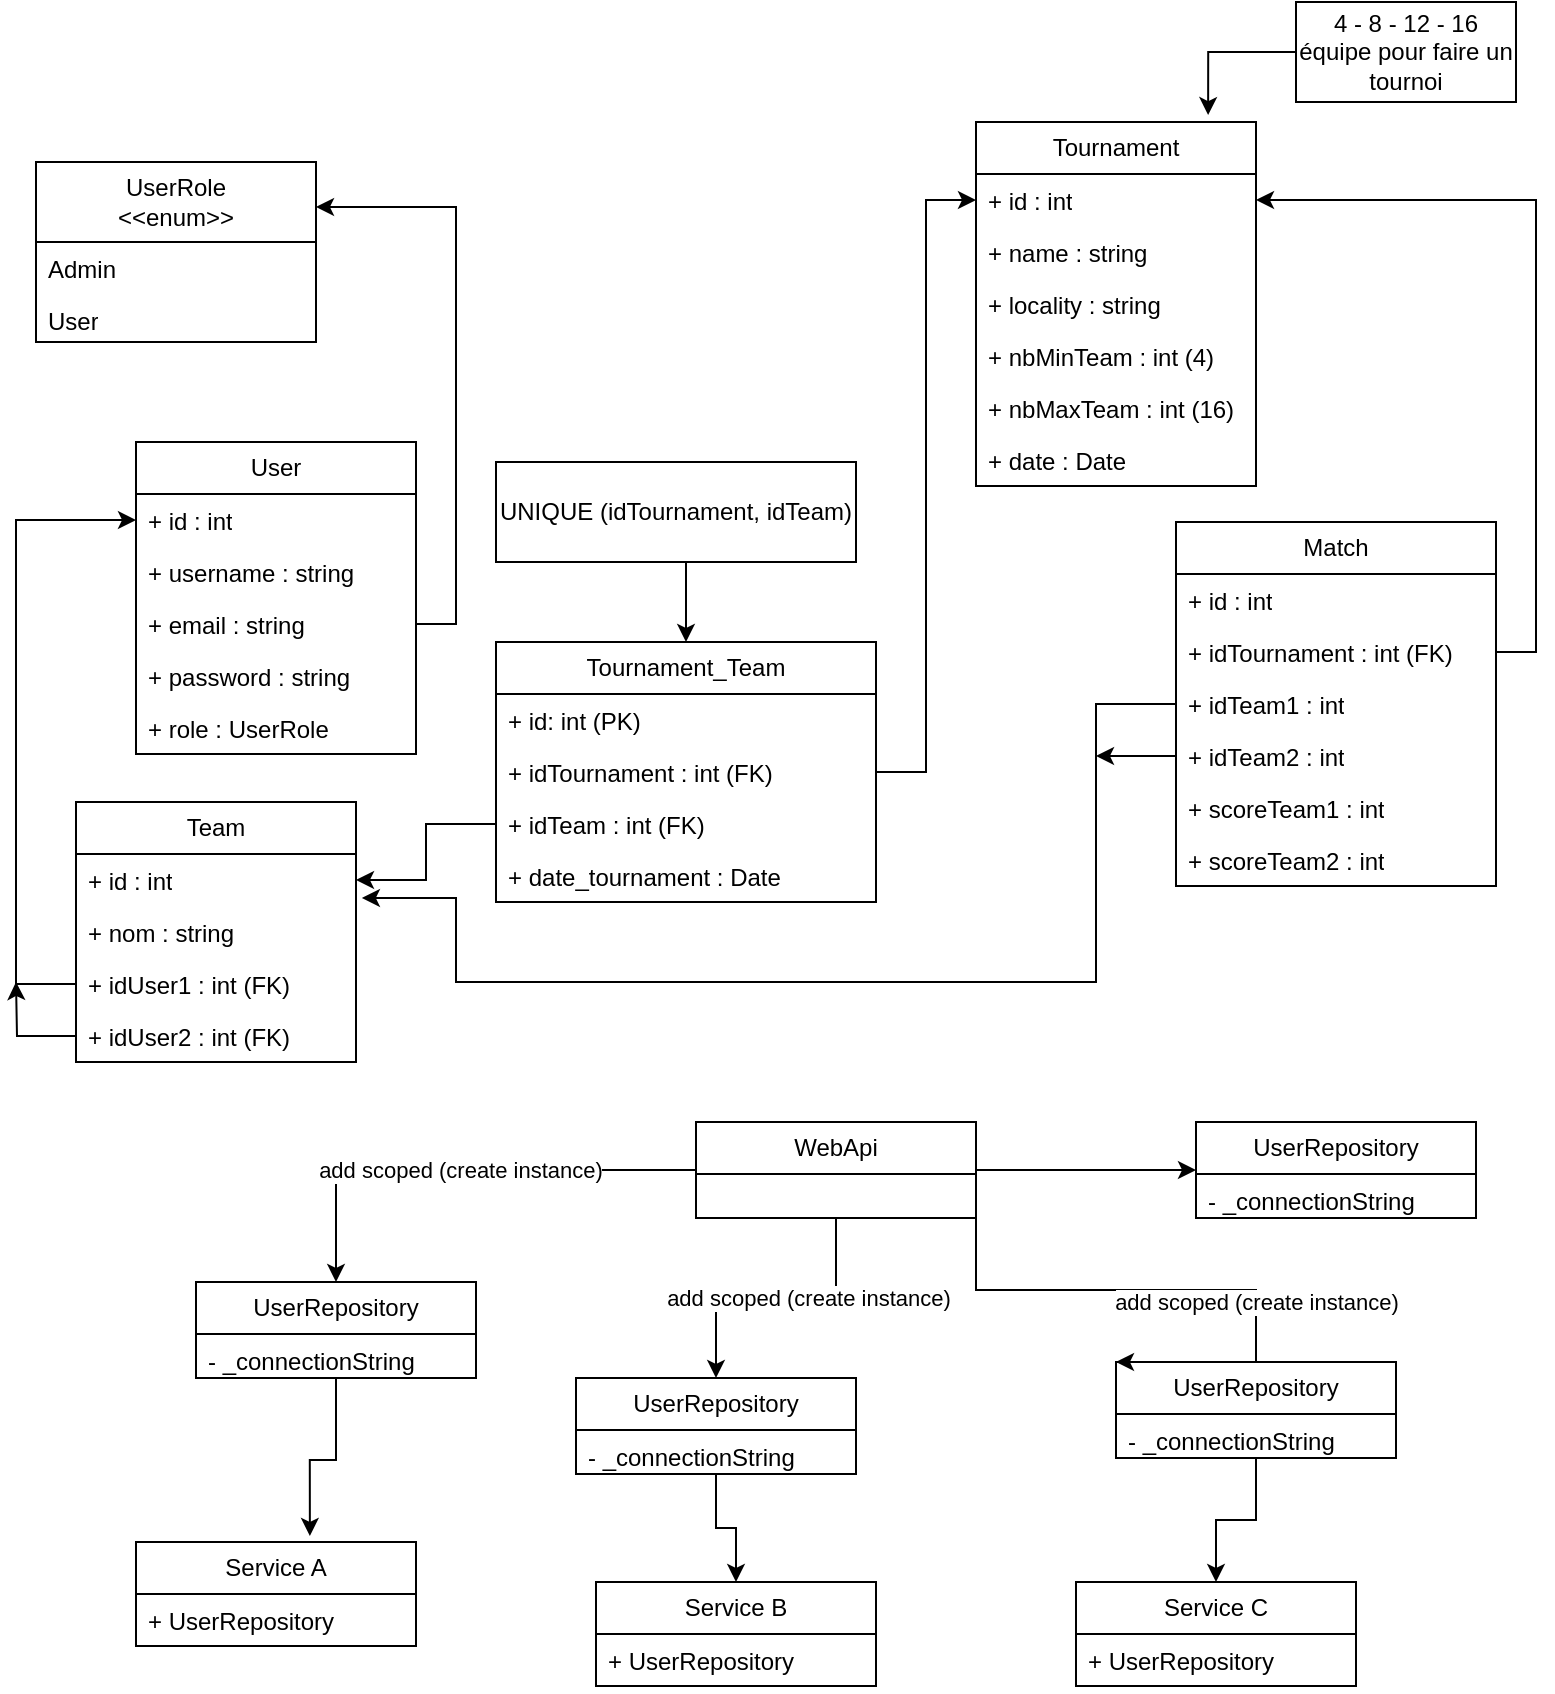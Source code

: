 <mxfile version="28.1.2">
  <diagram name="Page-1" id="xdn6Z6KSBt-Gp4CqZe9T">
    <mxGraphModel dx="1665" dy="849" grid="1" gridSize="10" guides="1" tooltips="1" connect="1" arrows="1" fold="1" page="1" pageScale="1" pageWidth="827" pageHeight="1169" math="0" shadow="0">
      <root>
        <mxCell id="0" />
        <mxCell id="1" parent="0" />
        <mxCell id="Y6cidYwezNrs-eOszlJ7-1" value="User" style="swimlane;fontStyle=0;childLayout=stackLayout;horizontal=1;startSize=26;fillColor=none;horizontalStack=0;resizeParent=1;resizeParentMax=0;resizeLast=0;collapsible=1;marginBottom=0;whiteSpace=wrap;html=1;" vertex="1" parent="1">
          <mxGeometry x="100" y="290" width="140" height="156" as="geometry" />
        </mxCell>
        <mxCell id="Y6cidYwezNrs-eOszlJ7-2" value="+ id : int" style="text;strokeColor=none;fillColor=none;align=left;verticalAlign=top;spacingLeft=4;spacingRight=4;overflow=hidden;rotatable=0;points=[[0,0.5],[1,0.5]];portConstraint=eastwest;whiteSpace=wrap;html=1;" vertex="1" parent="Y6cidYwezNrs-eOszlJ7-1">
          <mxGeometry y="26" width="140" height="26" as="geometry" />
        </mxCell>
        <mxCell id="Y6cidYwezNrs-eOszlJ7-3" value="+ username : string" style="text;strokeColor=none;fillColor=none;align=left;verticalAlign=top;spacingLeft=4;spacingRight=4;overflow=hidden;rotatable=0;points=[[0,0.5],[1,0.5]];portConstraint=eastwest;whiteSpace=wrap;html=1;" vertex="1" parent="Y6cidYwezNrs-eOszlJ7-1">
          <mxGeometry y="52" width="140" height="26" as="geometry" />
        </mxCell>
        <mxCell id="Y6cidYwezNrs-eOszlJ7-55" value="+ email : string" style="text;strokeColor=none;fillColor=none;align=left;verticalAlign=top;spacingLeft=4;spacingRight=4;overflow=hidden;rotatable=0;points=[[0,0.5],[1,0.5]];portConstraint=eastwest;whiteSpace=wrap;html=1;" vertex="1" parent="Y6cidYwezNrs-eOszlJ7-1">
          <mxGeometry y="78" width="140" height="26" as="geometry" />
        </mxCell>
        <mxCell id="Y6cidYwezNrs-eOszlJ7-56" value="+ password : string" style="text;strokeColor=none;fillColor=none;align=left;verticalAlign=top;spacingLeft=4;spacingRight=4;overflow=hidden;rotatable=0;points=[[0,0.5],[1,0.5]];portConstraint=eastwest;whiteSpace=wrap;html=1;" vertex="1" parent="Y6cidYwezNrs-eOszlJ7-1">
          <mxGeometry y="104" width="140" height="26" as="geometry" />
        </mxCell>
        <mxCell id="Y6cidYwezNrs-eOszlJ7-4" value="+ role : UserRole" style="text;strokeColor=none;fillColor=none;align=left;verticalAlign=top;spacingLeft=4;spacingRight=4;overflow=hidden;rotatable=0;points=[[0,0.5],[1,0.5]];portConstraint=eastwest;whiteSpace=wrap;html=1;" vertex="1" parent="Y6cidYwezNrs-eOszlJ7-1">
          <mxGeometry y="130" width="140" height="26" as="geometry" />
        </mxCell>
        <mxCell id="Y6cidYwezNrs-eOszlJ7-5" value="UserRole&lt;div&gt;&amp;lt;&amp;lt;enum&amp;gt;&amp;gt;&lt;/div&gt;" style="swimlane;fontStyle=0;childLayout=stackLayout;horizontal=1;startSize=40;fillColor=none;horizontalStack=0;resizeParent=1;resizeParentMax=0;resizeLast=0;collapsible=1;marginBottom=0;whiteSpace=wrap;html=1;" vertex="1" parent="1">
          <mxGeometry x="50" y="150" width="140" height="90" as="geometry" />
        </mxCell>
        <mxCell id="Y6cidYwezNrs-eOszlJ7-7" value="Admin" style="text;strokeColor=none;fillColor=none;align=left;verticalAlign=top;spacingLeft=4;spacingRight=4;overflow=hidden;rotatable=0;points=[[0,0.5],[1,0.5]];portConstraint=eastwest;whiteSpace=wrap;html=1;" vertex="1" parent="Y6cidYwezNrs-eOszlJ7-5">
          <mxGeometry y="40" width="140" height="26" as="geometry" />
        </mxCell>
        <mxCell id="Y6cidYwezNrs-eOszlJ7-8" value="User" style="text;strokeColor=none;fillColor=none;align=left;verticalAlign=top;spacingLeft=4;spacingRight=4;overflow=hidden;rotatable=0;points=[[0,0.5],[1,0.5]];portConstraint=eastwest;whiteSpace=wrap;html=1;" vertex="1" parent="Y6cidYwezNrs-eOszlJ7-5">
          <mxGeometry y="66" width="140" height="24" as="geometry" />
        </mxCell>
        <mxCell id="Y6cidYwezNrs-eOszlJ7-10" style="edgeStyle=orthogonalEdgeStyle;rounded=0;orthogonalLoop=1;jettySize=auto;html=1;entryX=1;entryY=0.25;entryDx=0;entryDy=0;exitX=1;exitY=0.5;exitDx=0;exitDy=0;" edge="1" parent="1" source="Y6cidYwezNrs-eOszlJ7-4" target="Y6cidYwezNrs-eOszlJ7-5">
          <mxGeometry relative="1" as="geometry">
            <mxPoint x="60" y="410" as="sourcePoint" />
            <Array as="points">
              <mxPoint x="260" y="381" />
              <mxPoint x="260" y="173" />
            </Array>
          </mxGeometry>
        </mxCell>
        <mxCell id="Y6cidYwezNrs-eOszlJ7-11" value="Tournament" style="swimlane;fontStyle=0;childLayout=stackLayout;horizontal=1;startSize=26;fillColor=none;horizontalStack=0;resizeParent=1;resizeParentMax=0;resizeLast=0;collapsible=1;marginBottom=0;whiteSpace=wrap;html=1;" vertex="1" parent="1">
          <mxGeometry x="520" y="130" width="140" height="182" as="geometry" />
        </mxCell>
        <mxCell id="Y6cidYwezNrs-eOszlJ7-12" value="+ id : int" style="text;strokeColor=none;fillColor=none;align=left;verticalAlign=top;spacingLeft=4;spacingRight=4;overflow=hidden;rotatable=0;points=[[0,0.5],[1,0.5]];portConstraint=eastwest;whiteSpace=wrap;html=1;" vertex="1" parent="Y6cidYwezNrs-eOszlJ7-11">
          <mxGeometry y="26" width="140" height="26" as="geometry" />
        </mxCell>
        <mxCell id="Y6cidYwezNrs-eOszlJ7-13" value="+ name : string" style="text;strokeColor=none;fillColor=none;align=left;verticalAlign=top;spacingLeft=4;spacingRight=4;overflow=hidden;rotatable=0;points=[[0,0.5],[1,0.5]];portConstraint=eastwest;whiteSpace=wrap;html=1;" vertex="1" parent="Y6cidYwezNrs-eOszlJ7-11">
          <mxGeometry y="52" width="140" height="26" as="geometry" />
        </mxCell>
        <mxCell id="Y6cidYwezNrs-eOszlJ7-14" value="+ locality : string" style="text;strokeColor=none;fillColor=none;align=left;verticalAlign=top;spacingLeft=4;spacingRight=4;overflow=hidden;rotatable=0;points=[[0,0.5],[1,0.5]];portConstraint=eastwest;whiteSpace=wrap;html=1;" vertex="1" parent="Y6cidYwezNrs-eOszlJ7-11">
          <mxGeometry y="78" width="140" height="26" as="geometry" />
        </mxCell>
        <mxCell id="Y6cidYwezNrs-eOszlJ7-20" value="+ nbMinTeam : int (4)" style="text;strokeColor=none;fillColor=none;align=left;verticalAlign=top;spacingLeft=4;spacingRight=4;overflow=hidden;rotatable=0;points=[[0,0.5],[1,0.5]];portConstraint=eastwest;whiteSpace=wrap;html=1;" vertex="1" parent="Y6cidYwezNrs-eOszlJ7-11">
          <mxGeometry y="104" width="140" height="26" as="geometry" />
        </mxCell>
        <mxCell id="Y6cidYwezNrs-eOszlJ7-21" value="+ nbMaxTeam : int (16)" style="text;strokeColor=none;fillColor=none;align=left;verticalAlign=top;spacingLeft=4;spacingRight=4;overflow=hidden;rotatable=0;points=[[0,0.5],[1,0.5]];portConstraint=eastwest;whiteSpace=wrap;html=1;" vertex="1" parent="Y6cidYwezNrs-eOszlJ7-11">
          <mxGeometry y="130" width="140" height="26" as="geometry" />
        </mxCell>
        <mxCell id="Y6cidYwezNrs-eOszlJ7-45" value="+ date : Date" style="text;strokeColor=none;fillColor=none;align=left;verticalAlign=top;spacingLeft=4;spacingRight=4;overflow=hidden;rotatable=0;points=[[0,0.5],[1,0.5]];portConstraint=eastwest;whiteSpace=wrap;html=1;" vertex="1" parent="Y6cidYwezNrs-eOszlJ7-11">
          <mxGeometry y="156" width="140" height="26" as="geometry" />
        </mxCell>
        <mxCell id="Y6cidYwezNrs-eOszlJ7-15" value="Match" style="swimlane;fontStyle=0;childLayout=stackLayout;horizontal=1;startSize=26;fillColor=none;horizontalStack=0;resizeParent=1;resizeParentMax=0;resizeLast=0;collapsible=1;marginBottom=0;whiteSpace=wrap;html=1;" vertex="1" parent="1">
          <mxGeometry x="620" y="330" width="160" height="182" as="geometry" />
        </mxCell>
        <mxCell id="Y6cidYwezNrs-eOszlJ7-16" value="+ id : int" style="text;strokeColor=none;fillColor=none;align=left;verticalAlign=top;spacingLeft=4;spacingRight=4;overflow=hidden;rotatable=0;points=[[0,0.5],[1,0.5]];portConstraint=eastwest;whiteSpace=wrap;html=1;" vertex="1" parent="Y6cidYwezNrs-eOszlJ7-15">
          <mxGeometry y="26" width="160" height="26" as="geometry" />
        </mxCell>
        <mxCell id="Y6cidYwezNrs-eOszlJ7-17" value="+ idTournament : int (FK)" style="text;strokeColor=none;fillColor=none;align=left;verticalAlign=top;spacingLeft=4;spacingRight=4;overflow=hidden;rotatable=0;points=[[0,0.5],[1,0.5]];portConstraint=eastwest;whiteSpace=wrap;html=1;" vertex="1" parent="Y6cidYwezNrs-eOszlJ7-15">
          <mxGeometry y="52" width="160" height="26" as="geometry" />
        </mxCell>
        <mxCell id="Y6cidYwezNrs-eOszlJ7-18" value="+ idTeam1 : int" style="text;strokeColor=none;fillColor=none;align=left;verticalAlign=top;spacingLeft=4;spacingRight=4;overflow=hidden;rotatable=0;points=[[0,0.5],[1,0.5]];portConstraint=eastwest;whiteSpace=wrap;html=1;" vertex="1" parent="Y6cidYwezNrs-eOszlJ7-15">
          <mxGeometry y="78" width="160" height="26" as="geometry" />
        </mxCell>
        <mxCell id="Y6cidYwezNrs-eOszlJ7-52" style="edgeStyle=orthogonalEdgeStyle;rounded=0;orthogonalLoop=1;jettySize=auto;html=1;exitX=0;exitY=0.5;exitDx=0;exitDy=0;" edge="1" parent="Y6cidYwezNrs-eOszlJ7-15" source="Y6cidYwezNrs-eOszlJ7-29">
          <mxGeometry relative="1" as="geometry">
            <mxPoint x="-40" y="117" as="targetPoint" />
          </mxGeometry>
        </mxCell>
        <mxCell id="Y6cidYwezNrs-eOszlJ7-29" value="+ idTeam2 : int" style="text;strokeColor=none;fillColor=none;align=left;verticalAlign=top;spacingLeft=4;spacingRight=4;overflow=hidden;rotatable=0;points=[[0,0.5],[1,0.5]];portConstraint=eastwest;whiteSpace=wrap;html=1;" vertex="1" parent="Y6cidYwezNrs-eOszlJ7-15">
          <mxGeometry y="104" width="160" height="26" as="geometry" />
        </mxCell>
        <mxCell id="Y6cidYwezNrs-eOszlJ7-53" value="+ scoreTeam1 : int" style="text;strokeColor=none;fillColor=none;align=left;verticalAlign=top;spacingLeft=4;spacingRight=4;overflow=hidden;rotatable=0;points=[[0,0.5],[1,0.5]];portConstraint=eastwest;whiteSpace=wrap;html=1;" vertex="1" parent="Y6cidYwezNrs-eOszlJ7-15">
          <mxGeometry y="130" width="160" height="26" as="geometry" />
        </mxCell>
        <mxCell id="Y6cidYwezNrs-eOszlJ7-54" value="+ scoreTeam2 : int" style="text;strokeColor=none;fillColor=none;align=left;verticalAlign=top;spacingLeft=4;spacingRight=4;overflow=hidden;rotatable=0;points=[[0,0.5],[1,0.5]];portConstraint=eastwest;whiteSpace=wrap;html=1;" vertex="1" parent="Y6cidYwezNrs-eOszlJ7-15">
          <mxGeometry y="156" width="160" height="26" as="geometry" />
        </mxCell>
        <mxCell id="Y6cidYwezNrs-eOszlJ7-19" style="edgeStyle=orthogonalEdgeStyle;rounded=0;orthogonalLoop=1;jettySize=auto;html=1;entryX=1;entryY=0.5;entryDx=0;entryDy=0;exitX=1;exitY=0.5;exitDx=0;exitDy=0;" edge="1" parent="1" source="Y6cidYwezNrs-eOszlJ7-17" target="Y6cidYwezNrs-eOszlJ7-12">
          <mxGeometry relative="1" as="geometry" />
        </mxCell>
        <mxCell id="Y6cidYwezNrs-eOszlJ7-23" value="4 - 8 - 12 - 16&lt;div&gt;équipe pour faire un tournoi&lt;/div&gt;" style="html=1;whiteSpace=wrap;" vertex="1" parent="1">
          <mxGeometry x="680" y="70" width="110" height="50" as="geometry" />
        </mxCell>
        <mxCell id="Y6cidYwezNrs-eOszlJ7-24" style="edgeStyle=orthogonalEdgeStyle;rounded=0;orthogonalLoop=1;jettySize=auto;html=1;entryX=0.829;entryY=-0.019;entryDx=0;entryDy=0;entryPerimeter=0;" edge="1" parent="1" source="Y6cidYwezNrs-eOszlJ7-23" target="Y6cidYwezNrs-eOszlJ7-11">
          <mxGeometry relative="1" as="geometry" />
        </mxCell>
        <mxCell id="Y6cidYwezNrs-eOszlJ7-25" value="Team" style="swimlane;fontStyle=0;childLayout=stackLayout;horizontal=1;startSize=26;fillColor=none;horizontalStack=0;resizeParent=1;resizeParentMax=0;resizeLast=0;collapsible=1;marginBottom=0;whiteSpace=wrap;html=1;" vertex="1" parent="1">
          <mxGeometry x="70" y="470" width="140" height="130" as="geometry" />
        </mxCell>
        <mxCell id="Y6cidYwezNrs-eOszlJ7-26" value="+ id : int" style="text;strokeColor=none;fillColor=none;align=left;verticalAlign=top;spacingLeft=4;spacingRight=4;overflow=hidden;rotatable=0;points=[[0,0.5],[1,0.5]];portConstraint=eastwest;whiteSpace=wrap;html=1;" vertex="1" parent="Y6cidYwezNrs-eOszlJ7-25">
          <mxGeometry y="26" width="140" height="26" as="geometry" />
        </mxCell>
        <mxCell id="Y6cidYwezNrs-eOszlJ7-27" value="+ nom : string" style="text;strokeColor=none;fillColor=none;align=left;verticalAlign=top;spacingLeft=4;spacingRight=4;overflow=hidden;rotatable=0;points=[[0,0.5],[1,0.5]];portConstraint=eastwest;whiteSpace=wrap;html=1;" vertex="1" parent="Y6cidYwezNrs-eOszlJ7-25">
          <mxGeometry y="52" width="140" height="26" as="geometry" />
        </mxCell>
        <mxCell id="Y6cidYwezNrs-eOszlJ7-46" value="+ idUser1 : int (FK)" style="text;strokeColor=none;fillColor=none;align=left;verticalAlign=top;spacingLeft=4;spacingRight=4;overflow=hidden;rotatable=0;points=[[0,0.5],[1,0.5]];portConstraint=eastwest;whiteSpace=wrap;html=1;" vertex="1" parent="Y6cidYwezNrs-eOszlJ7-25">
          <mxGeometry y="78" width="140" height="26" as="geometry" />
        </mxCell>
        <mxCell id="Y6cidYwezNrs-eOszlJ7-50" style="edgeStyle=orthogonalEdgeStyle;rounded=0;orthogonalLoop=1;jettySize=auto;html=1;" edge="1" parent="Y6cidYwezNrs-eOszlJ7-25" source="Y6cidYwezNrs-eOszlJ7-47">
          <mxGeometry relative="1" as="geometry">
            <mxPoint x="-30" y="90" as="targetPoint" />
          </mxGeometry>
        </mxCell>
        <mxCell id="Y6cidYwezNrs-eOszlJ7-47" value="+ idUser2 : int (FK)" style="text;strokeColor=none;fillColor=none;align=left;verticalAlign=top;spacingLeft=4;spacingRight=4;overflow=hidden;rotatable=0;points=[[0,0.5],[1,0.5]];portConstraint=eastwest;whiteSpace=wrap;html=1;" vertex="1" parent="Y6cidYwezNrs-eOszlJ7-25">
          <mxGeometry y="104" width="140" height="26" as="geometry" />
        </mxCell>
        <mxCell id="Y6cidYwezNrs-eOszlJ7-33" value="Tournament_Team" style="swimlane;fontStyle=0;childLayout=stackLayout;horizontal=1;startSize=26;fillColor=none;horizontalStack=0;resizeParent=1;resizeParentMax=0;resizeLast=0;collapsible=1;marginBottom=0;whiteSpace=wrap;html=1;" vertex="1" parent="1">
          <mxGeometry x="280" y="390" width="190" height="130" as="geometry" />
        </mxCell>
        <mxCell id="Y6cidYwezNrs-eOszlJ7-38" value="+ id: int (PK)" style="text;strokeColor=none;fillColor=none;align=left;verticalAlign=top;spacingLeft=4;spacingRight=4;overflow=hidden;rotatable=0;points=[[0,0.5],[1,0.5]];portConstraint=eastwest;whiteSpace=wrap;html=1;" vertex="1" parent="Y6cidYwezNrs-eOszlJ7-33">
          <mxGeometry y="26" width="190" height="26" as="geometry" />
        </mxCell>
        <mxCell id="Y6cidYwezNrs-eOszlJ7-35" value="+ idTournament : int (FK)" style="text;strokeColor=none;fillColor=none;align=left;verticalAlign=top;spacingLeft=4;spacingRight=4;overflow=hidden;rotatable=0;points=[[0,0.5],[1,0.5]];portConstraint=eastwest;whiteSpace=wrap;html=1;" vertex="1" parent="Y6cidYwezNrs-eOszlJ7-33">
          <mxGeometry y="52" width="190" height="26" as="geometry" />
        </mxCell>
        <mxCell id="Y6cidYwezNrs-eOszlJ7-34" value="+ idTeam : int (FK)" style="text;strokeColor=none;fillColor=none;align=left;verticalAlign=top;spacingLeft=4;spacingRight=4;overflow=hidden;rotatable=0;points=[[0,0.5],[1,0.5]];portConstraint=eastwest;whiteSpace=wrap;html=1;" vertex="1" parent="Y6cidYwezNrs-eOszlJ7-33">
          <mxGeometry y="78" width="190" height="26" as="geometry" />
        </mxCell>
        <mxCell id="Y6cidYwezNrs-eOszlJ7-36" value="+ date_tournament : Date" style="text;strokeColor=none;fillColor=none;align=left;verticalAlign=top;spacingLeft=4;spacingRight=4;overflow=hidden;rotatable=0;points=[[0,0.5],[1,0.5]];portConstraint=eastwest;whiteSpace=wrap;html=1;" vertex="1" parent="Y6cidYwezNrs-eOszlJ7-33">
          <mxGeometry y="104" width="190" height="26" as="geometry" />
        </mxCell>
        <mxCell id="Y6cidYwezNrs-eOszlJ7-39" value="UNIQUE (idTournament, idTeam)" style="html=1;whiteSpace=wrap;" vertex="1" parent="1">
          <mxGeometry x="280" y="300" width="180" height="50" as="geometry" />
        </mxCell>
        <mxCell id="Y6cidYwezNrs-eOszlJ7-40" style="edgeStyle=orthogonalEdgeStyle;rounded=0;orthogonalLoop=1;jettySize=auto;html=1;entryX=0.5;entryY=0;entryDx=0;entryDy=0;" edge="1" parent="1" source="Y6cidYwezNrs-eOszlJ7-39" target="Y6cidYwezNrs-eOszlJ7-33">
          <mxGeometry relative="1" as="geometry">
            <Array as="points">
              <mxPoint x="375" y="350" />
              <mxPoint x="375" y="350" />
            </Array>
          </mxGeometry>
        </mxCell>
        <mxCell id="Y6cidYwezNrs-eOszlJ7-42" style="edgeStyle=orthogonalEdgeStyle;rounded=0;orthogonalLoop=1;jettySize=auto;html=1;entryX=1;entryY=0.5;entryDx=0;entryDy=0;" edge="1" parent="1" source="Y6cidYwezNrs-eOszlJ7-34" target="Y6cidYwezNrs-eOszlJ7-26">
          <mxGeometry relative="1" as="geometry" />
        </mxCell>
        <mxCell id="Y6cidYwezNrs-eOszlJ7-43" style="edgeStyle=orthogonalEdgeStyle;rounded=0;orthogonalLoop=1;jettySize=auto;html=1;entryX=0;entryY=0.5;entryDx=0;entryDy=0;" edge="1" parent="1" source="Y6cidYwezNrs-eOszlJ7-35" target="Y6cidYwezNrs-eOszlJ7-12">
          <mxGeometry relative="1" as="geometry" />
        </mxCell>
        <mxCell id="Y6cidYwezNrs-eOszlJ7-49" style="edgeStyle=orthogonalEdgeStyle;rounded=0;orthogonalLoop=1;jettySize=auto;html=1;entryX=0;entryY=0.5;entryDx=0;entryDy=0;" edge="1" parent="1" source="Y6cidYwezNrs-eOszlJ7-46" target="Y6cidYwezNrs-eOszlJ7-2">
          <mxGeometry relative="1" as="geometry">
            <Array as="points">
              <mxPoint x="40" y="561" />
              <mxPoint x="40" y="329" />
            </Array>
          </mxGeometry>
        </mxCell>
        <mxCell id="Y6cidYwezNrs-eOszlJ7-51" style="edgeStyle=orthogonalEdgeStyle;rounded=0;orthogonalLoop=1;jettySize=auto;html=1;entryX=1.021;entryY=0.846;entryDx=0;entryDy=0;entryPerimeter=0;exitX=0;exitY=0.5;exitDx=0;exitDy=0;" edge="1" parent="1" source="Y6cidYwezNrs-eOszlJ7-18" target="Y6cidYwezNrs-eOszlJ7-26">
          <mxGeometry relative="1" as="geometry">
            <Array as="points">
              <mxPoint x="580" y="421" />
              <mxPoint x="580" y="560" />
              <mxPoint x="260" y="560" />
              <mxPoint x="260" y="518" />
            </Array>
          </mxGeometry>
        </mxCell>
        <mxCell id="Y6cidYwezNrs-eOszlJ7-57" value="Service A" style="swimlane;fontStyle=0;childLayout=stackLayout;horizontal=1;startSize=26;fillColor=none;horizontalStack=0;resizeParent=1;resizeParentMax=0;resizeLast=0;collapsible=1;marginBottom=0;whiteSpace=wrap;html=1;" vertex="1" parent="1">
          <mxGeometry x="100" y="840" width="140" height="52" as="geometry" />
        </mxCell>
        <mxCell id="Y6cidYwezNrs-eOszlJ7-58" value="+ UserRepository" style="text;strokeColor=none;fillColor=none;align=left;verticalAlign=top;spacingLeft=4;spacingRight=4;overflow=hidden;rotatable=0;points=[[0,0.5],[1,0.5]];portConstraint=eastwest;whiteSpace=wrap;html=1;" vertex="1" parent="Y6cidYwezNrs-eOszlJ7-57">
          <mxGeometry y="26" width="140" height="26" as="geometry" />
        </mxCell>
        <mxCell id="Y6cidYwezNrs-eOszlJ7-61" value="Service B" style="swimlane;fontStyle=0;childLayout=stackLayout;horizontal=1;startSize=26;fillColor=none;horizontalStack=0;resizeParent=1;resizeParentMax=0;resizeLast=0;collapsible=1;marginBottom=0;whiteSpace=wrap;html=1;" vertex="1" parent="1">
          <mxGeometry x="330" y="860" width="140" height="52" as="geometry" />
        </mxCell>
        <mxCell id="Y6cidYwezNrs-eOszlJ7-62" value="+ UserRepository" style="text;strokeColor=none;fillColor=none;align=left;verticalAlign=top;spacingLeft=4;spacingRight=4;overflow=hidden;rotatable=0;points=[[0,0.5],[1,0.5]];portConstraint=eastwest;whiteSpace=wrap;html=1;" vertex="1" parent="Y6cidYwezNrs-eOszlJ7-61">
          <mxGeometry y="26" width="140" height="26" as="geometry" />
        </mxCell>
        <mxCell id="Y6cidYwezNrs-eOszlJ7-63" value="Service C" style="swimlane;fontStyle=0;childLayout=stackLayout;horizontal=1;startSize=26;fillColor=none;horizontalStack=0;resizeParent=1;resizeParentMax=0;resizeLast=0;collapsible=1;marginBottom=0;whiteSpace=wrap;html=1;" vertex="1" parent="1">
          <mxGeometry x="570" y="860" width="140" height="52" as="geometry" />
        </mxCell>
        <mxCell id="Y6cidYwezNrs-eOszlJ7-64" value="+ UserRepository" style="text;strokeColor=none;fillColor=none;align=left;verticalAlign=top;spacingLeft=4;spacingRight=4;overflow=hidden;rotatable=0;points=[[0,0.5],[1,0.5]];portConstraint=eastwest;whiteSpace=wrap;html=1;" vertex="1" parent="Y6cidYwezNrs-eOszlJ7-63">
          <mxGeometry y="26" width="140" height="26" as="geometry" />
        </mxCell>
        <mxCell id="Y6cidYwezNrs-eOszlJ7-69" value="UserRepository" style="swimlane;fontStyle=0;childLayout=stackLayout;horizontal=1;startSize=26;fillColor=none;horizontalStack=0;resizeParent=1;resizeParentMax=0;resizeLast=0;collapsible=1;marginBottom=0;whiteSpace=wrap;html=1;" vertex="1" parent="1">
          <mxGeometry x="630" y="630" width="140" height="48" as="geometry" />
        </mxCell>
        <mxCell id="Y6cidYwezNrs-eOszlJ7-70" value="-&lt;span style=&quot;background-color: transparent; color: light-dark(rgb(0, 0, 0), rgb(255, 255, 255));&quot;&gt;&amp;nbsp;_connectionString&lt;/span&gt;" style="text;strokeColor=none;fillColor=none;align=left;verticalAlign=top;spacingLeft=4;spacingRight=4;overflow=hidden;rotatable=0;points=[[0,0.5],[1,0.5]];portConstraint=eastwest;whiteSpace=wrap;html=1;" vertex="1" parent="Y6cidYwezNrs-eOszlJ7-69">
          <mxGeometry y="26" width="140" height="22" as="geometry" />
        </mxCell>
        <mxCell id="Y6cidYwezNrs-eOszlJ7-73" style="edgeStyle=orthogonalEdgeStyle;rounded=0;orthogonalLoop=1;jettySize=auto;html=1;entryX=0;entryY=0.5;entryDx=0;entryDy=0;" edge="1" parent="1" source="Y6cidYwezNrs-eOszlJ7-71" target="Y6cidYwezNrs-eOszlJ7-69">
          <mxGeometry relative="1" as="geometry" />
        </mxCell>
        <mxCell id="Y6cidYwezNrs-eOszlJ7-80" style="edgeStyle=orthogonalEdgeStyle;rounded=0;orthogonalLoop=1;jettySize=auto;html=1;" edge="1" parent="1" source="Y6cidYwezNrs-eOszlJ7-71" target="Y6cidYwezNrs-eOszlJ7-76">
          <mxGeometry relative="1" as="geometry" />
        </mxCell>
        <mxCell id="Y6cidYwezNrs-eOszlJ7-83" value="add scoped (create instance)" style="edgeLabel;html=1;align=center;verticalAlign=middle;resizable=0;points=[];" vertex="1" connectable="0" parent="Y6cidYwezNrs-eOszlJ7-80">
          <mxGeometry x="-0.222" relative="1" as="geometry">
            <mxPoint as="offset" />
          </mxGeometry>
        </mxCell>
        <mxCell id="Y6cidYwezNrs-eOszlJ7-81" value="add scoped (create instance)" style="edgeStyle=orthogonalEdgeStyle;rounded=0;orthogonalLoop=1;jettySize=auto;html=1;entryX=0.5;entryY=0;entryDx=0;entryDy=0;" edge="1" parent="1" source="Y6cidYwezNrs-eOszlJ7-71" target="Y6cidYwezNrs-eOszlJ7-74">
          <mxGeometry relative="1" as="geometry" />
        </mxCell>
        <mxCell id="Y6cidYwezNrs-eOszlJ7-82" style="edgeStyle=orthogonalEdgeStyle;rounded=0;orthogonalLoop=1;jettySize=auto;html=1;exitX=1;exitY=1;exitDx=0;exitDy=0;entryX=0;entryY=0;entryDx=0;entryDy=0;" edge="1" parent="1" source="Y6cidYwezNrs-eOszlJ7-71" target="Y6cidYwezNrs-eOszlJ7-78">
          <mxGeometry relative="1" as="geometry">
            <Array as="points">
              <mxPoint x="520" y="714" />
              <mxPoint x="660" y="714" />
              <mxPoint x="660" y="750" />
            </Array>
          </mxGeometry>
        </mxCell>
        <mxCell id="Y6cidYwezNrs-eOszlJ7-84" value="add scoped (create instance)" style="edgeLabel;html=1;align=center;verticalAlign=middle;resizable=0;points=[];" vertex="1" connectable="0" parent="Y6cidYwezNrs-eOszlJ7-82">
          <mxGeometry x="0.288" relative="1" as="geometry">
            <mxPoint as="offset" />
          </mxGeometry>
        </mxCell>
        <mxCell id="Y6cidYwezNrs-eOszlJ7-71" value="WebApi" style="swimlane;fontStyle=0;childLayout=stackLayout;horizontal=1;startSize=26;fillColor=none;horizontalStack=0;resizeParent=1;resizeParentMax=0;resizeLast=0;collapsible=1;marginBottom=0;whiteSpace=wrap;html=1;" vertex="1" parent="1">
          <mxGeometry x="380" y="630" width="140" height="48" as="geometry" />
        </mxCell>
        <mxCell id="Y6cidYwezNrs-eOszlJ7-74" value="UserRepository" style="swimlane;fontStyle=0;childLayout=stackLayout;horizontal=1;startSize=26;fillColor=none;horizontalStack=0;resizeParent=1;resizeParentMax=0;resizeLast=0;collapsible=1;marginBottom=0;whiteSpace=wrap;html=1;" vertex="1" parent="1">
          <mxGeometry x="130" y="710" width="140" height="48" as="geometry" />
        </mxCell>
        <mxCell id="Y6cidYwezNrs-eOszlJ7-75" value="-&lt;span style=&quot;background-color: transparent; color: light-dark(rgb(0, 0, 0), rgb(255, 255, 255));&quot;&gt;&amp;nbsp;_connectionString&lt;/span&gt;" style="text;strokeColor=none;fillColor=none;align=left;verticalAlign=top;spacingLeft=4;spacingRight=4;overflow=hidden;rotatable=0;points=[[0,0.5],[1,0.5]];portConstraint=eastwest;whiteSpace=wrap;html=1;" vertex="1" parent="Y6cidYwezNrs-eOszlJ7-74">
          <mxGeometry y="26" width="140" height="22" as="geometry" />
        </mxCell>
        <mxCell id="Y6cidYwezNrs-eOszlJ7-86" style="edgeStyle=orthogonalEdgeStyle;rounded=0;orthogonalLoop=1;jettySize=auto;html=1;entryX=0.5;entryY=0;entryDx=0;entryDy=0;" edge="1" parent="1" source="Y6cidYwezNrs-eOszlJ7-76" target="Y6cidYwezNrs-eOszlJ7-61">
          <mxGeometry relative="1" as="geometry" />
        </mxCell>
        <mxCell id="Y6cidYwezNrs-eOszlJ7-76" value="UserRepository" style="swimlane;fontStyle=0;childLayout=stackLayout;horizontal=1;startSize=26;fillColor=none;horizontalStack=0;resizeParent=1;resizeParentMax=0;resizeLast=0;collapsible=1;marginBottom=0;whiteSpace=wrap;html=1;" vertex="1" parent="1">
          <mxGeometry x="320" y="758" width="140" height="48" as="geometry" />
        </mxCell>
        <mxCell id="Y6cidYwezNrs-eOszlJ7-77" value="-&lt;span style=&quot;background-color: transparent; color: light-dark(rgb(0, 0, 0), rgb(255, 255, 255));&quot;&gt;&amp;nbsp;_connectionString&lt;/span&gt;" style="text;strokeColor=none;fillColor=none;align=left;verticalAlign=top;spacingLeft=4;spacingRight=4;overflow=hidden;rotatable=0;points=[[0,0.5],[1,0.5]];portConstraint=eastwest;whiteSpace=wrap;html=1;" vertex="1" parent="Y6cidYwezNrs-eOszlJ7-76">
          <mxGeometry y="26" width="140" height="22" as="geometry" />
        </mxCell>
        <mxCell id="Y6cidYwezNrs-eOszlJ7-87" style="edgeStyle=orthogonalEdgeStyle;rounded=0;orthogonalLoop=1;jettySize=auto;html=1;entryX=0.5;entryY=0;entryDx=0;entryDy=0;" edge="1" parent="1" source="Y6cidYwezNrs-eOszlJ7-78" target="Y6cidYwezNrs-eOszlJ7-63">
          <mxGeometry relative="1" as="geometry" />
        </mxCell>
        <mxCell id="Y6cidYwezNrs-eOszlJ7-78" value="UserRepository" style="swimlane;fontStyle=0;childLayout=stackLayout;horizontal=1;startSize=26;fillColor=none;horizontalStack=0;resizeParent=1;resizeParentMax=0;resizeLast=0;collapsible=1;marginBottom=0;whiteSpace=wrap;html=1;" vertex="1" parent="1">
          <mxGeometry x="590" y="750" width="140" height="48" as="geometry" />
        </mxCell>
        <mxCell id="Y6cidYwezNrs-eOszlJ7-79" value="-&lt;span style=&quot;background-color: transparent; color: light-dark(rgb(0, 0, 0), rgb(255, 255, 255));&quot;&gt;&amp;nbsp;_connectionString&lt;/span&gt;" style="text;strokeColor=none;fillColor=none;align=left;verticalAlign=top;spacingLeft=4;spacingRight=4;overflow=hidden;rotatable=0;points=[[0,0.5],[1,0.5]];portConstraint=eastwest;whiteSpace=wrap;html=1;" vertex="1" parent="Y6cidYwezNrs-eOszlJ7-78">
          <mxGeometry y="26" width="140" height="22" as="geometry" />
        </mxCell>
        <mxCell id="Y6cidYwezNrs-eOszlJ7-85" style="edgeStyle=orthogonalEdgeStyle;rounded=0;orthogonalLoop=1;jettySize=auto;html=1;entryX=0.621;entryY=-0.058;entryDx=0;entryDy=0;entryPerimeter=0;" edge="1" parent="1" source="Y6cidYwezNrs-eOszlJ7-74" target="Y6cidYwezNrs-eOszlJ7-57">
          <mxGeometry relative="1" as="geometry" />
        </mxCell>
      </root>
    </mxGraphModel>
  </diagram>
</mxfile>
